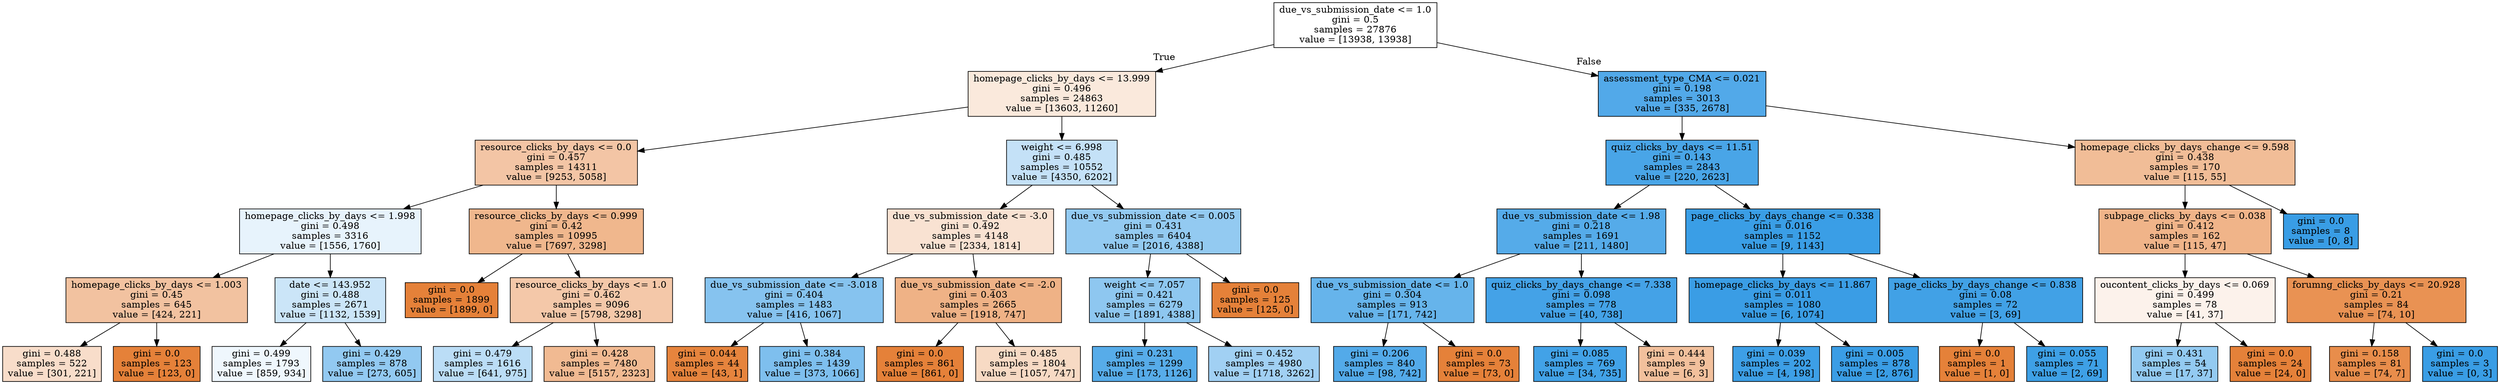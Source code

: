 digraph Tree {
node [shape=box, style="filled", color="black"] ;
0 [label="due_vs_submission_date <= 1.0\ngini = 0.5\nsamples = 27876\nvalue = [13938, 13938]", fillcolor="#e5813900"] ;
1 [label="homepage_clicks_by_days <= 13.999\ngini = 0.496\nsamples = 24863\nvalue = [13603, 11260]", fillcolor="#e581392c"] ;
0 -> 1 [labeldistance=2.5, labelangle=45, headlabel="True"] ;
2 [label="resource_clicks_by_days <= 0.0\ngini = 0.457\nsamples = 14311\nvalue = [9253, 5058]", fillcolor="#e5813974"] ;
1 -> 2 ;
3 [label="homepage_clicks_by_days <= 1.998\ngini = 0.498\nsamples = 3316\nvalue = [1556, 1760]", fillcolor="#399de51e"] ;
2 -> 3 ;
4 [label="homepage_clicks_by_days <= 1.003\ngini = 0.45\nsamples = 645\nvalue = [424, 221]", fillcolor="#e581397a"] ;
3 -> 4 ;
5 [label="gini = 0.488\nsamples = 522\nvalue = [301, 221]", fillcolor="#e5813944"] ;
4 -> 5 ;
6 [label="gini = 0.0\nsamples = 123\nvalue = [123, 0]", fillcolor="#e58139ff"] ;
4 -> 6 ;
7 [label="date <= 143.952\ngini = 0.488\nsamples = 2671\nvalue = [1132, 1539]", fillcolor="#399de543"] ;
3 -> 7 ;
8 [label="gini = 0.499\nsamples = 1793\nvalue = [859, 934]", fillcolor="#399de514"] ;
7 -> 8 ;
9 [label="gini = 0.429\nsamples = 878\nvalue = [273, 605]", fillcolor="#399de58c"] ;
7 -> 9 ;
10 [label="resource_clicks_by_days <= 0.999\ngini = 0.42\nsamples = 10995\nvalue = [7697, 3298]", fillcolor="#e5813992"] ;
2 -> 10 ;
11 [label="gini = 0.0\nsamples = 1899\nvalue = [1899, 0]", fillcolor="#e58139ff"] ;
10 -> 11 ;
12 [label="resource_clicks_by_days <= 1.0\ngini = 0.462\nsamples = 9096\nvalue = [5798, 3298]", fillcolor="#e581396e"] ;
10 -> 12 ;
13 [label="gini = 0.479\nsamples = 1616\nvalue = [641, 975]", fillcolor="#399de557"] ;
12 -> 13 ;
14 [label="gini = 0.428\nsamples = 7480\nvalue = [5157, 2323]", fillcolor="#e581398c"] ;
12 -> 14 ;
15 [label="weight <= 6.998\ngini = 0.485\nsamples = 10552\nvalue = [4350, 6202]", fillcolor="#399de54c"] ;
1 -> 15 ;
16 [label="due_vs_submission_date <= -3.0\ngini = 0.492\nsamples = 4148\nvalue = [2334, 1814]", fillcolor="#e5813939"] ;
15 -> 16 ;
17 [label="due_vs_submission_date <= -3.018\ngini = 0.404\nsamples = 1483\nvalue = [416, 1067]", fillcolor="#399de59c"] ;
16 -> 17 ;
18 [label="gini = 0.044\nsamples = 44\nvalue = [43, 1]", fillcolor="#e58139f9"] ;
17 -> 18 ;
19 [label="gini = 0.384\nsamples = 1439\nvalue = [373, 1066]", fillcolor="#399de5a6"] ;
17 -> 19 ;
20 [label="due_vs_submission_date <= -2.0\ngini = 0.403\nsamples = 2665\nvalue = [1918, 747]", fillcolor="#e581399c"] ;
16 -> 20 ;
21 [label="gini = 0.0\nsamples = 861\nvalue = [861, 0]", fillcolor="#e58139ff"] ;
20 -> 21 ;
22 [label="gini = 0.485\nsamples = 1804\nvalue = [1057, 747]", fillcolor="#e581394b"] ;
20 -> 22 ;
23 [label="due_vs_submission_date <= 0.005\ngini = 0.431\nsamples = 6404\nvalue = [2016, 4388]", fillcolor="#399de58a"] ;
15 -> 23 ;
24 [label="weight <= 7.057\ngini = 0.421\nsamples = 6279\nvalue = [1891, 4388]", fillcolor="#399de591"] ;
23 -> 24 ;
25 [label="gini = 0.231\nsamples = 1299\nvalue = [173, 1126]", fillcolor="#399de5d8"] ;
24 -> 25 ;
26 [label="gini = 0.452\nsamples = 4980\nvalue = [1718, 3262]", fillcolor="#399de579"] ;
24 -> 26 ;
27 [label="gini = 0.0\nsamples = 125\nvalue = [125, 0]", fillcolor="#e58139ff"] ;
23 -> 27 ;
28 [label="assessment_type_CMA <= 0.021\ngini = 0.198\nsamples = 3013\nvalue = [335, 2678]", fillcolor="#399de5df"] ;
0 -> 28 [labeldistance=2.5, labelangle=-45, headlabel="False"] ;
29 [label="quiz_clicks_by_days <= 11.51\ngini = 0.143\nsamples = 2843\nvalue = [220, 2623]", fillcolor="#399de5ea"] ;
28 -> 29 ;
30 [label="due_vs_submission_date <= 1.98\ngini = 0.218\nsamples = 1691\nvalue = [211, 1480]", fillcolor="#399de5db"] ;
29 -> 30 ;
31 [label="due_vs_submission_date <= 1.0\ngini = 0.304\nsamples = 913\nvalue = [171, 742]", fillcolor="#399de5c4"] ;
30 -> 31 ;
32 [label="gini = 0.206\nsamples = 840\nvalue = [98, 742]", fillcolor="#399de5dd"] ;
31 -> 32 ;
33 [label="gini = 0.0\nsamples = 73\nvalue = [73, 0]", fillcolor="#e58139ff"] ;
31 -> 33 ;
34 [label="quiz_clicks_by_days_change <= 7.338\ngini = 0.098\nsamples = 778\nvalue = [40, 738]", fillcolor="#399de5f1"] ;
30 -> 34 ;
35 [label="gini = 0.085\nsamples = 769\nvalue = [34, 735]", fillcolor="#399de5f3"] ;
34 -> 35 ;
36 [label="gini = 0.444\nsamples = 9\nvalue = [6, 3]", fillcolor="#e581397f"] ;
34 -> 36 ;
37 [label="page_clicks_by_days_change <= 0.338\ngini = 0.016\nsamples = 1152\nvalue = [9, 1143]", fillcolor="#399de5fd"] ;
29 -> 37 ;
38 [label="homepage_clicks_by_days <= 11.867\ngini = 0.011\nsamples = 1080\nvalue = [6, 1074]", fillcolor="#399de5fe"] ;
37 -> 38 ;
39 [label="gini = 0.039\nsamples = 202\nvalue = [4, 198]", fillcolor="#399de5fa"] ;
38 -> 39 ;
40 [label="gini = 0.005\nsamples = 878\nvalue = [2, 876]", fillcolor="#399de5fe"] ;
38 -> 40 ;
41 [label="page_clicks_by_days_change <= 0.838\ngini = 0.08\nsamples = 72\nvalue = [3, 69]", fillcolor="#399de5f4"] ;
37 -> 41 ;
42 [label="gini = 0.0\nsamples = 1\nvalue = [1, 0]", fillcolor="#e58139ff"] ;
41 -> 42 ;
43 [label="gini = 0.055\nsamples = 71\nvalue = [2, 69]", fillcolor="#399de5f8"] ;
41 -> 43 ;
44 [label="homepage_clicks_by_days_change <= 9.598\ngini = 0.438\nsamples = 170\nvalue = [115, 55]", fillcolor="#e5813985"] ;
28 -> 44 ;
45 [label="subpage_clicks_by_days <= 0.038\ngini = 0.412\nsamples = 162\nvalue = [115, 47]", fillcolor="#e5813997"] ;
44 -> 45 ;
46 [label="oucontent_clicks_by_days <= 0.069\ngini = 0.499\nsamples = 78\nvalue = [41, 37]", fillcolor="#e5813919"] ;
45 -> 46 ;
47 [label="gini = 0.431\nsamples = 54\nvalue = [17, 37]", fillcolor="#399de58a"] ;
46 -> 47 ;
48 [label="gini = 0.0\nsamples = 24\nvalue = [24, 0]", fillcolor="#e58139ff"] ;
46 -> 48 ;
49 [label="forumng_clicks_by_days <= 20.928\ngini = 0.21\nsamples = 84\nvalue = [74, 10]", fillcolor="#e58139dd"] ;
45 -> 49 ;
50 [label="gini = 0.158\nsamples = 81\nvalue = [74, 7]", fillcolor="#e58139e7"] ;
49 -> 50 ;
51 [label="gini = 0.0\nsamples = 3\nvalue = [0, 3]", fillcolor="#399de5ff"] ;
49 -> 51 ;
52 [label="gini = 0.0\nsamples = 8\nvalue = [0, 8]", fillcolor="#399de5ff"] ;
44 -> 52 ;
}